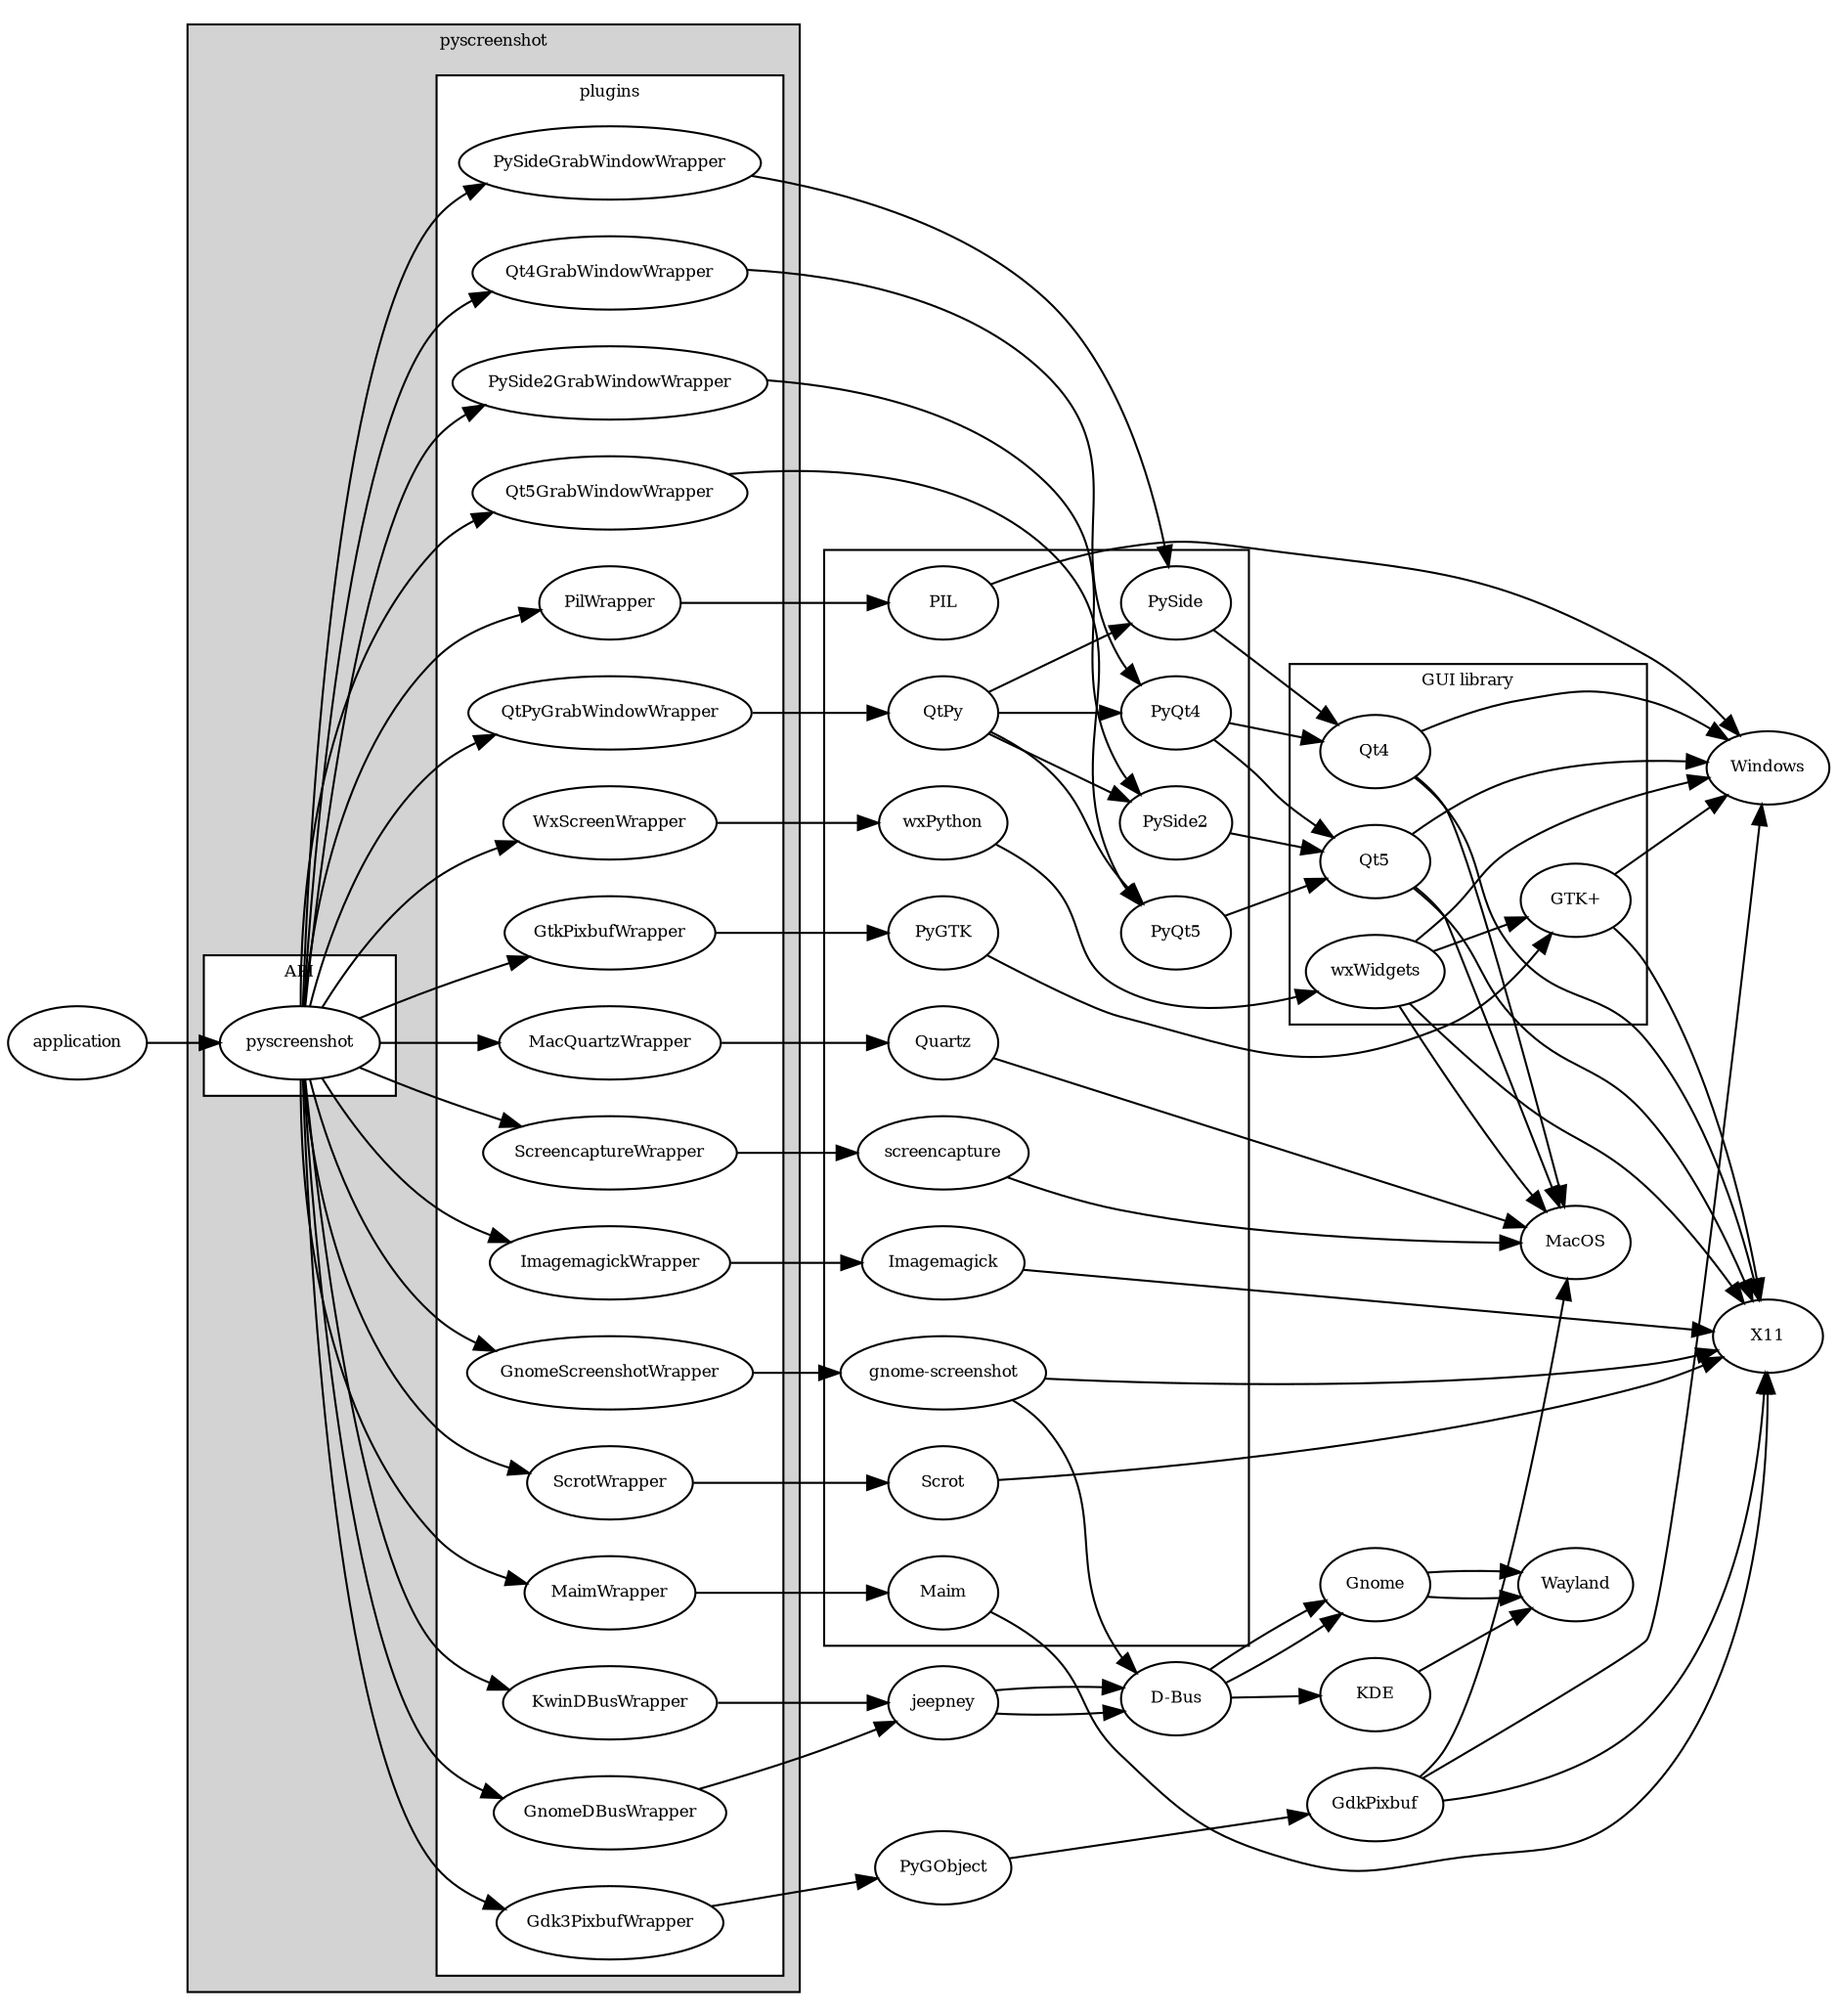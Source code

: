 digraph G {
    rankdir=LR;
    node [fontsize=8];
    fontsize=8;

    subgraph cluster_0 {
        label = "pyscreenshot";
        style=filled;
        fillcolor=lightgrey;
        subgraph cluster_1 {
            label = "API";
            style=filled;
            fillcolor=white;

            pyscreenshot;
        }
        subgraph cluster_2 {
            style=filled;
            fillcolor=white;
            label = "plugins";

            pyscreenshot -> GtkPixbufWrapper;
            pyscreenshot -> Qt4GrabWindowWrapper;
            pyscreenshot -> Qt5GrabWindowWrapper;
            pyscreenshot -> PySideGrabWindowWrapper;
            pyscreenshot -> PySide2GrabWindowWrapper;
            pyscreenshot -> QtPyGrabWindowWrapper;
            pyscreenshot -> PilWrapper;
            pyscreenshot -> ImagemagickWrapper;
            pyscreenshot -> WxScreenWrapper;
            pyscreenshot -> ScrotWrapper;
            pyscreenshot -> MaimWrapper;
            pyscreenshot -> MacQuartzWrapper
            pyscreenshot -> ScreencaptureWrapper
            pyscreenshot -> Gdk3PixbufWrapper
            pyscreenshot -> GnomeScreenshotWrapper
            pyscreenshot -> GnomeDBusWrapper
            pyscreenshot -> KwinDBusWrapper
        }
    }
    subgraph cluster_3 {
        PIL;
        wxPython;
        PyQt4;
        PyQt5;
        PySide;
        PySide2;
        QtPy;
        PyGTK;
        screencapture;
        Quartz;
        Scrot;
        Maim;
        Imagemagick;
        "gnome-screenshot";
    }
    subgraph cluster_4 {
        label = "GUI library";
        Qt4;
        Qt5;
        wxWidgets;
        "GTK+";
    }

    Qt4GrabWindowWrapper -> PyQt4 -> Qt4;
    PyQt4 -> Qt5;
    Qt5GrabWindowWrapper -> PyQt5 -> Qt5;
    PySideGrabWindowWrapper -> PySide -> Qt4;
    PySide2GrabWindowWrapper -> PySide2 -> Qt5;
    
    QtPyGrabWindowWrapper -> QtPy;
    QtPy -> PySide;
    QtPy -> PySide2;
    QtPy -> PyQt4;
    QtPy -> PyQt5;

    Qt4 -> MacOS;
    Qt4 -> Windows;
    Qt4 -> X11;
    Qt5 -> MacOS;
    Qt5 -> Windows;
    Qt5 -> X11;

    PilWrapper -> PIL -> Windows;
    ImagemagickWrapper -> Imagemagick -> X11;
    ScrotWrapper -> Scrot -> X11;
    MaimWrapper -> Maim -> X11;

    GnomeScreenshotWrapper -> "gnome-screenshot" -> X11;
    "gnome-screenshot" -> "D-Bus" -> Gnome -> Wayland;

    GnomeDBusWrapper -> jeepney -> "D-Bus" -> Gnome -> Wayland;
    KwinDBusWrapper -> jeepney-> "D-Bus" -> KDE -> Wayland;

    GtkPixbufWrapper -> PyGTK -> "GTK+";
    //"GTK+" -> MacOS;
    "GTK+" -> Windows;
    "GTK+" -> X11;

    Gdk3PixbufWrapper -> PyGObject -> GdkPixbuf;
    GdkPixbuf -> MacOS;
    GdkPixbuf -> Windows;
    GdkPixbuf -> X11;

    WxScreenWrapper -> wxPython -> wxWidgets;
    wxWidgets -> "GTK+";
    wxWidgets -> MacOS;
    wxWidgets -> Windows;
    wxWidgets -> X11;

    MacQuartzWrapper -> Quartz -> MacOS;
    ScreencaptureWrapper -> screencapture -> MacOS;

    application -> pyscreenshot;

}
